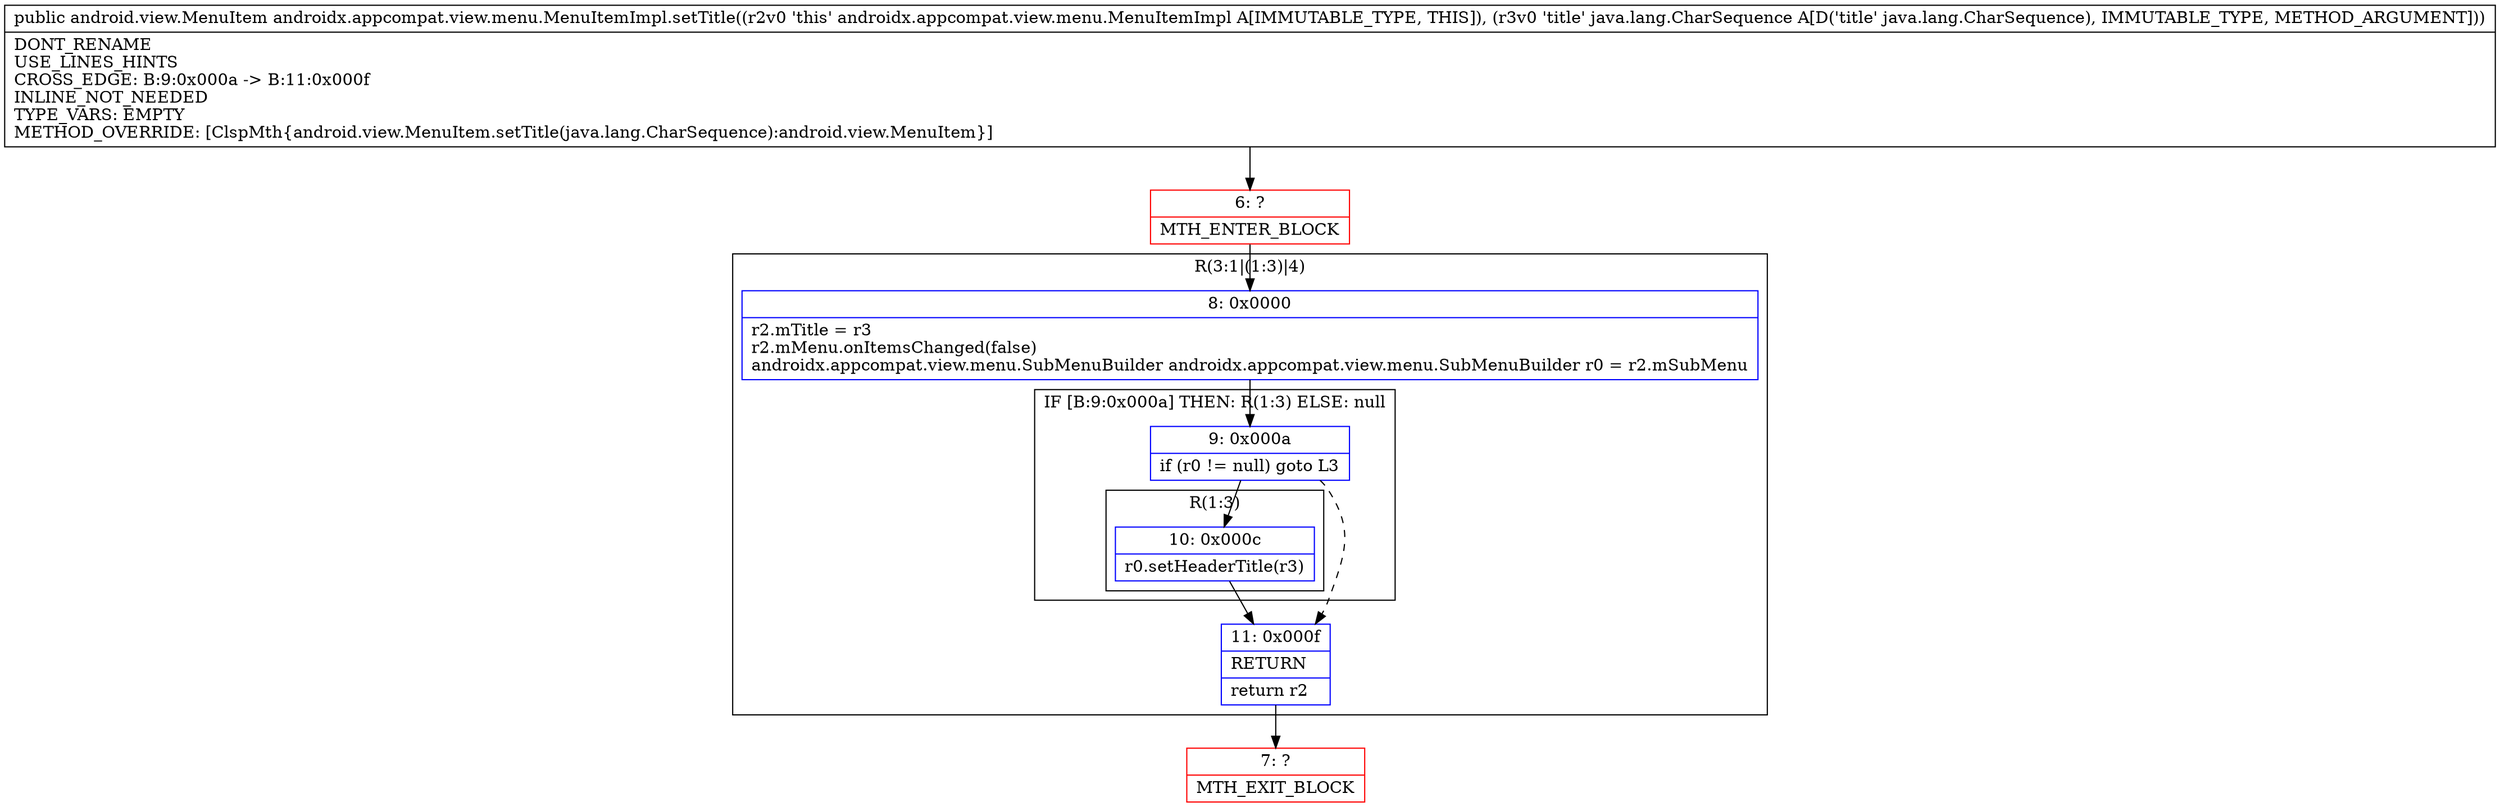 digraph "CFG forandroidx.appcompat.view.menu.MenuItemImpl.setTitle(Ljava\/lang\/CharSequence;)Landroid\/view\/MenuItem;" {
subgraph cluster_Region_1598513922 {
label = "R(3:1|(1:3)|4)";
node [shape=record,color=blue];
Node_8 [shape=record,label="{8\:\ 0x0000|r2.mTitle = r3\lr2.mMenu.onItemsChanged(false)\landroidx.appcompat.view.menu.SubMenuBuilder androidx.appcompat.view.menu.SubMenuBuilder r0 = r2.mSubMenu\l}"];
subgraph cluster_IfRegion_2015545737 {
label = "IF [B:9:0x000a] THEN: R(1:3) ELSE: null";
node [shape=record,color=blue];
Node_9 [shape=record,label="{9\:\ 0x000a|if (r0 != null) goto L3\l}"];
subgraph cluster_Region_2015667231 {
label = "R(1:3)";
node [shape=record,color=blue];
Node_10 [shape=record,label="{10\:\ 0x000c|r0.setHeaderTitle(r3)\l}"];
}
}
Node_11 [shape=record,label="{11\:\ 0x000f|RETURN\l|return r2\l}"];
}
Node_6 [shape=record,color=red,label="{6\:\ ?|MTH_ENTER_BLOCK\l}"];
Node_7 [shape=record,color=red,label="{7\:\ ?|MTH_EXIT_BLOCK\l}"];
MethodNode[shape=record,label="{public android.view.MenuItem androidx.appcompat.view.menu.MenuItemImpl.setTitle((r2v0 'this' androidx.appcompat.view.menu.MenuItemImpl A[IMMUTABLE_TYPE, THIS]), (r3v0 'title' java.lang.CharSequence A[D('title' java.lang.CharSequence), IMMUTABLE_TYPE, METHOD_ARGUMENT]))  | DONT_RENAME\lUSE_LINES_HINTS\lCROSS_EDGE: B:9:0x000a \-\> B:11:0x000f\lINLINE_NOT_NEEDED\lTYPE_VARS: EMPTY\lMETHOD_OVERRIDE: [ClspMth\{android.view.MenuItem.setTitle(java.lang.CharSequence):android.view.MenuItem\}]\l}"];
MethodNode -> Node_6;Node_8 -> Node_9;
Node_9 -> Node_10;
Node_9 -> Node_11[style=dashed];
Node_10 -> Node_11;
Node_11 -> Node_7;
Node_6 -> Node_8;
}

